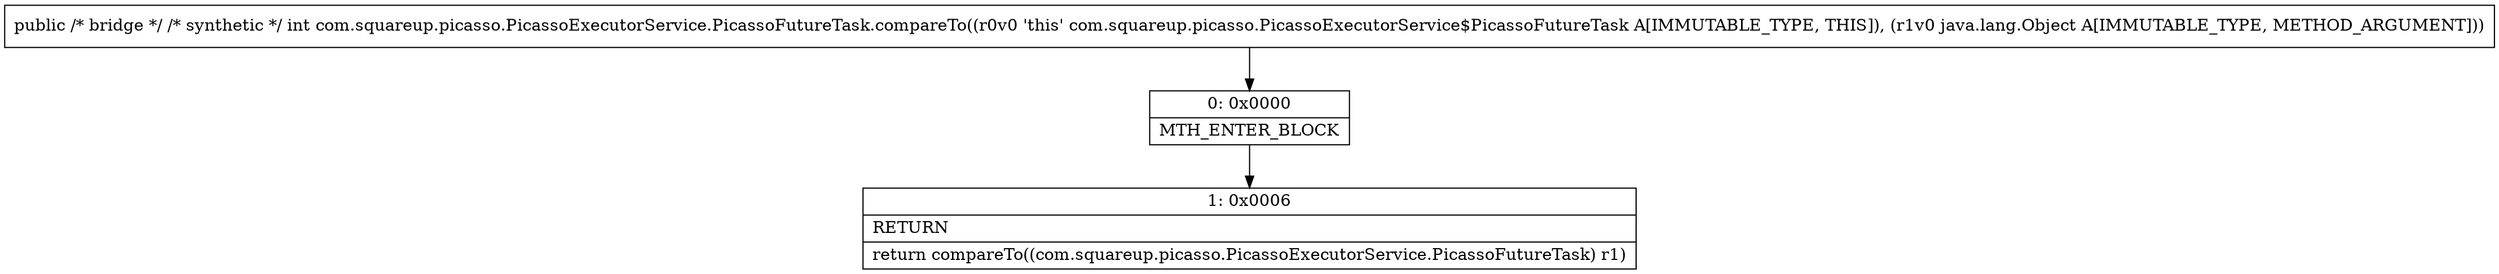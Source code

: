 digraph "CFG forcom.squareup.picasso.PicassoExecutorService.PicassoFutureTask.compareTo(Ljava\/lang\/Object;)I" {
Node_0 [shape=record,label="{0\:\ 0x0000|MTH_ENTER_BLOCK\l}"];
Node_1 [shape=record,label="{1\:\ 0x0006|RETURN\l|return compareTo((com.squareup.picasso.PicassoExecutorService.PicassoFutureTask) r1)\l}"];
MethodNode[shape=record,label="{public \/* bridge *\/ \/* synthetic *\/ int com.squareup.picasso.PicassoExecutorService.PicassoFutureTask.compareTo((r0v0 'this' com.squareup.picasso.PicassoExecutorService$PicassoFutureTask A[IMMUTABLE_TYPE, THIS]), (r1v0 java.lang.Object A[IMMUTABLE_TYPE, METHOD_ARGUMENT])) }"];
MethodNode -> Node_0;
Node_0 -> Node_1;
}


